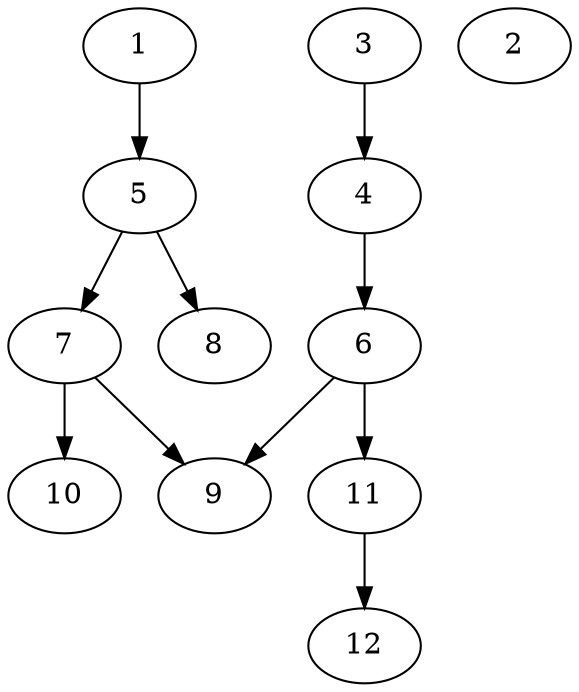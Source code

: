 // DAG (tier=1-easy, mode=data, n=12, ccr=0.343, fat=0.499, density=0.360, regular=0.663, jump=0.046, mindata=1048576, maxdata=8388608)
// DAG automatically generated by daggen at Sun Aug 24 16:33:33 2025
// /home/ermia/Project/Environments/daggen/bin/daggen --dot --ccr 0.343 --fat 0.499 --regular 0.663 --density 0.360 --jump 0.046 --mindata 1048576 --maxdata 8388608 -n 12 
digraph G {
  1 [size="33752881410588278784", alpha="0.07", expect_size="16876440705294139392"]
  1 -> 5 [size ="83553354252288"]
  2 [size="132853356569913458688", alpha="0.14", expect_size="66426678284956729344"]
  3 [size="9345269970124148", alpha="0.02", expect_size="4672634985062074"]
  3 -> 4 [size ="202315785043968"]
  4 [size="73841032685579927552", alpha="0.17", expect_size="36920516342789963776"]
  4 -> 6 [size ="140806216220672"]
  5 [size="614953246465363584", alpha="0.05", expect_size="307476623232681792"]
  5 -> 7 [size ="240911434907648"]
  5 -> 8 [size ="240911434907648"]
  6 [size="161862469958397216", alpha="0.03", expect_size="80931234979198608"]
  6 -> 9 [size ="144681753116672"]
  6 -> 11 [size ="144681753116672"]
  7 [size="22282592723598636", alpha="0.07", expect_size="11141296361799318"]
  7 -> 9 [size ="434140964978688"]
  7 -> 10 [size ="434140964978688"]
  8 [size="335364469801786944", alpha="0.16", expect_size="167682234900893472"]
  9 [size="228096292747223680", alpha="0.02", expect_size="114048146373611840"]
  10 [size="14843406974976000000", alpha="0.15", expect_size="7421703487488000000"]
  11 [size="1199024636774856448", alpha="0.06", expect_size="599512318387428224"]
  11 -> 12 [size ="425494390505472"]
  12 [size="2153365388387728", alpha="0.17", expect_size="1076682694193864"]
}